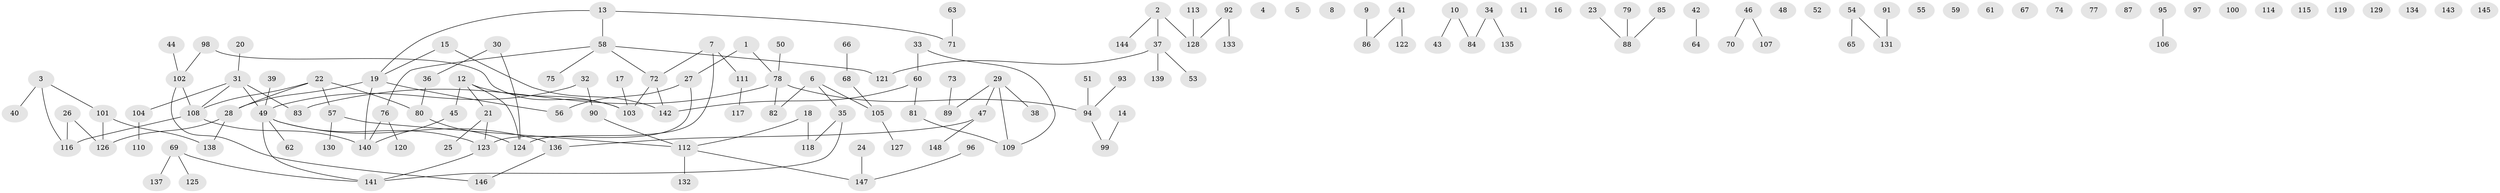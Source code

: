 // coarse degree distribution, {6: 0.06666666666666667, 8: 0.06666666666666667, 4: 0.13333333333333333, 3: 0.3333333333333333, 7: 0.06666666666666667, 2: 0.06666666666666667, 5: 0.06666666666666667, 1: 0.2}
// Generated by graph-tools (version 1.1) at 2025/48/03/04/25 22:48:26]
// undirected, 148 vertices, 138 edges
graph export_dot {
  node [color=gray90,style=filled];
  1;
  2;
  3;
  4;
  5;
  6;
  7;
  8;
  9;
  10;
  11;
  12;
  13;
  14;
  15;
  16;
  17;
  18;
  19;
  20;
  21;
  22;
  23;
  24;
  25;
  26;
  27;
  28;
  29;
  30;
  31;
  32;
  33;
  34;
  35;
  36;
  37;
  38;
  39;
  40;
  41;
  42;
  43;
  44;
  45;
  46;
  47;
  48;
  49;
  50;
  51;
  52;
  53;
  54;
  55;
  56;
  57;
  58;
  59;
  60;
  61;
  62;
  63;
  64;
  65;
  66;
  67;
  68;
  69;
  70;
  71;
  72;
  73;
  74;
  75;
  76;
  77;
  78;
  79;
  80;
  81;
  82;
  83;
  84;
  85;
  86;
  87;
  88;
  89;
  90;
  91;
  92;
  93;
  94;
  95;
  96;
  97;
  98;
  99;
  100;
  101;
  102;
  103;
  104;
  105;
  106;
  107;
  108;
  109;
  110;
  111;
  112;
  113;
  114;
  115;
  116;
  117;
  118;
  119;
  120;
  121;
  122;
  123;
  124;
  125;
  126;
  127;
  128;
  129;
  130;
  131;
  132;
  133;
  134;
  135;
  136;
  137;
  138;
  139;
  140;
  141;
  142;
  143;
  144;
  145;
  146;
  147;
  148;
  1 -- 27;
  1 -- 78;
  2 -- 37;
  2 -- 128;
  2 -- 144;
  3 -- 40;
  3 -- 101;
  3 -- 116;
  6 -- 35;
  6 -- 82;
  6 -- 105;
  7 -- 72;
  7 -- 111;
  7 -- 124;
  9 -- 86;
  10 -- 43;
  10 -- 84;
  12 -- 21;
  12 -- 45;
  12 -- 103;
  12 -- 124;
  13 -- 19;
  13 -- 58;
  13 -- 71;
  14 -- 99;
  15 -- 19;
  15 -- 142;
  17 -- 103;
  18 -- 112;
  18 -- 118;
  19 -- 28;
  19 -- 56;
  19 -- 140;
  20 -- 31;
  21 -- 25;
  21 -- 123;
  22 -- 28;
  22 -- 57;
  22 -- 80;
  22 -- 108;
  23 -- 88;
  24 -- 147;
  26 -- 116;
  26 -- 126;
  27 -- 56;
  27 -- 123;
  28 -- 126;
  28 -- 138;
  29 -- 38;
  29 -- 47;
  29 -- 89;
  29 -- 109;
  30 -- 36;
  30 -- 124;
  31 -- 49;
  31 -- 83;
  31 -- 104;
  31 -- 108;
  32 -- 49;
  32 -- 90;
  33 -- 60;
  33 -- 109;
  34 -- 84;
  34 -- 135;
  35 -- 118;
  35 -- 141;
  36 -- 80;
  37 -- 53;
  37 -- 121;
  37 -- 139;
  39 -- 49;
  41 -- 86;
  41 -- 122;
  42 -- 64;
  44 -- 102;
  45 -- 140;
  46 -- 70;
  46 -- 107;
  47 -- 136;
  47 -- 148;
  49 -- 62;
  49 -- 123;
  49 -- 136;
  49 -- 141;
  50 -- 78;
  51 -- 94;
  54 -- 65;
  54 -- 131;
  57 -- 112;
  57 -- 130;
  58 -- 72;
  58 -- 75;
  58 -- 76;
  58 -- 121;
  60 -- 81;
  60 -- 142;
  63 -- 71;
  66 -- 68;
  68 -- 105;
  69 -- 125;
  69 -- 137;
  69 -- 141;
  72 -- 103;
  72 -- 142;
  73 -- 89;
  76 -- 120;
  76 -- 140;
  78 -- 82;
  78 -- 83;
  78 -- 94;
  79 -- 88;
  80 -- 124;
  81 -- 109;
  85 -- 88;
  90 -- 112;
  91 -- 131;
  92 -- 128;
  92 -- 133;
  93 -- 94;
  94 -- 99;
  95 -- 106;
  96 -- 147;
  98 -- 102;
  98 -- 103;
  101 -- 126;
  101 -- 138;
  102 -- 108;
  102 -- 146;
  104 -- 110;
  105 -- 127;
  108 -- 116;
  108 -- 140;
  111 -- 117;
  112 -- 132;
  112 -- 147;
  113 -- 128;
  123 -- 141;
  136 -- 146;
}
